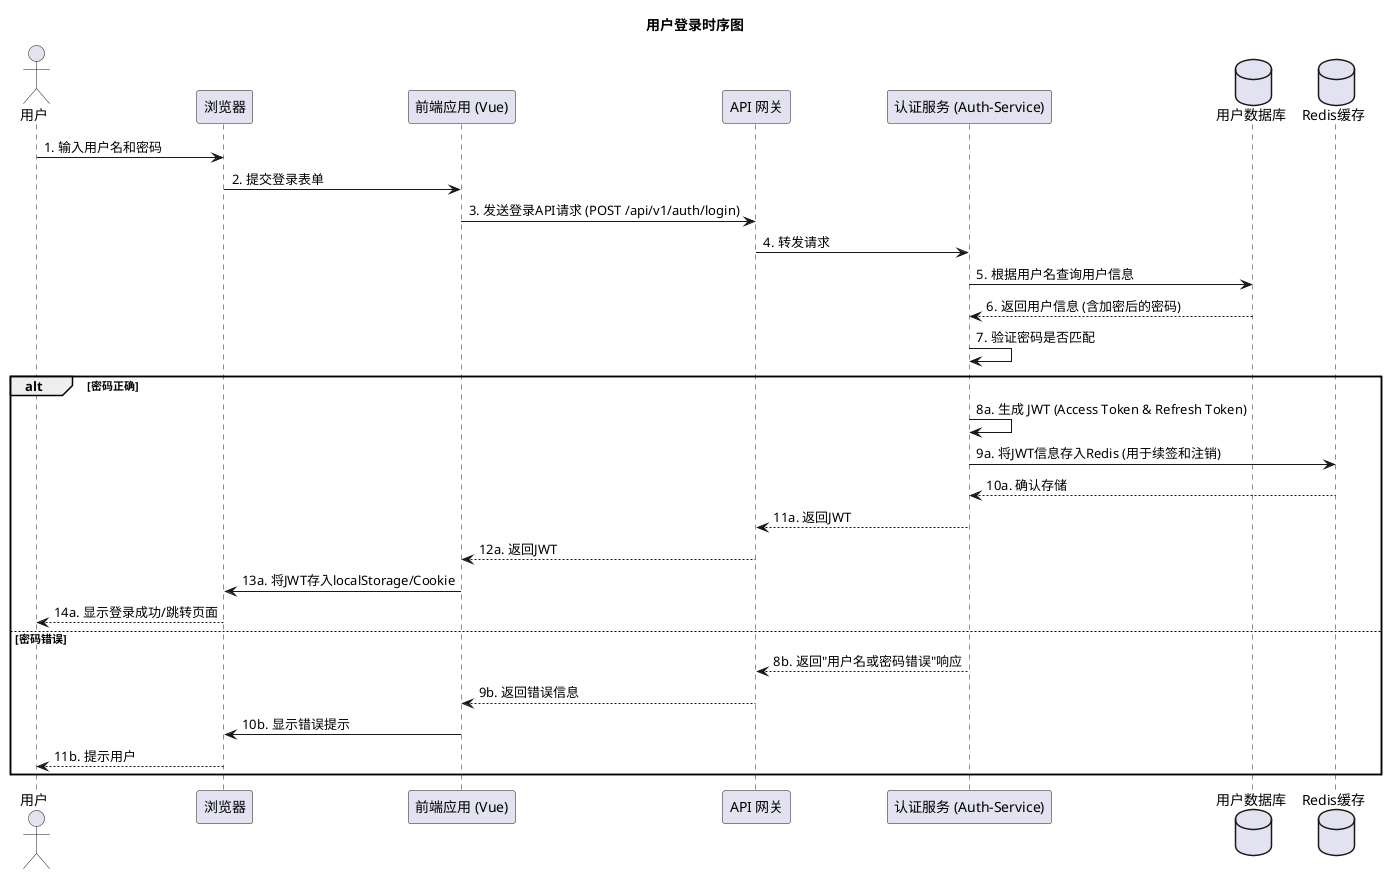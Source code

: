 @startuml
title "用户登录时序图"

actor "用户" as User
participant "浏览器" as Browser
participant "前端应用 (Vue)" as Frontend
participant "API 网关" as Gateway
participant "认证服务 (Auth-Service)" as AuthService
database "用户数据库" as UserDB
database "Redis缓存" as Redis

User -> Browser: 1. 输入用户名和密码
Browser -> Frontend: 2. 提交登录表单
Frontend -> Gateway: 3. 发送登录API请求 (POST /api/v1/auth/login)
Gateway -> AuthService: 4. 转发请求

AuthService -> UserDB: 5. 根据用户名查询用户信息
UserDB --> AuthService: 6. 返回用户信息 (含加密后的密码)

AuthService -> AuthService: 7. 验证密码是否匹配
alt 密码正确
    AuthService -> AuthService: 8a. 生成 JWT (Access Token & Refresh Token)
    AuthService -> Redis: 9a. 将JWT信息存入Redis (用于续签和注销)
    Redis --> AuthService: 10a. 确认存储
    AuthService --> Gateway: 11a. 返回JWT
    Gateway --> Frontend: 12a. 返回JWT
    Frontend -> Browser: 13a. 将JWT存入localStorage/Cookie
    Browser --> User: 14a. 显示登录成功/跳转页面
else 密码错误
    AuthService --> Gateway: 8b. 返回"用户名或密码错误"响应
    Gateway --> Frontend: 9b. 返回错误信息
    Frontend -> Browser: 10b. 显示错误提示
    Browser --> User: 11b. 提示用户
end

@enduml 